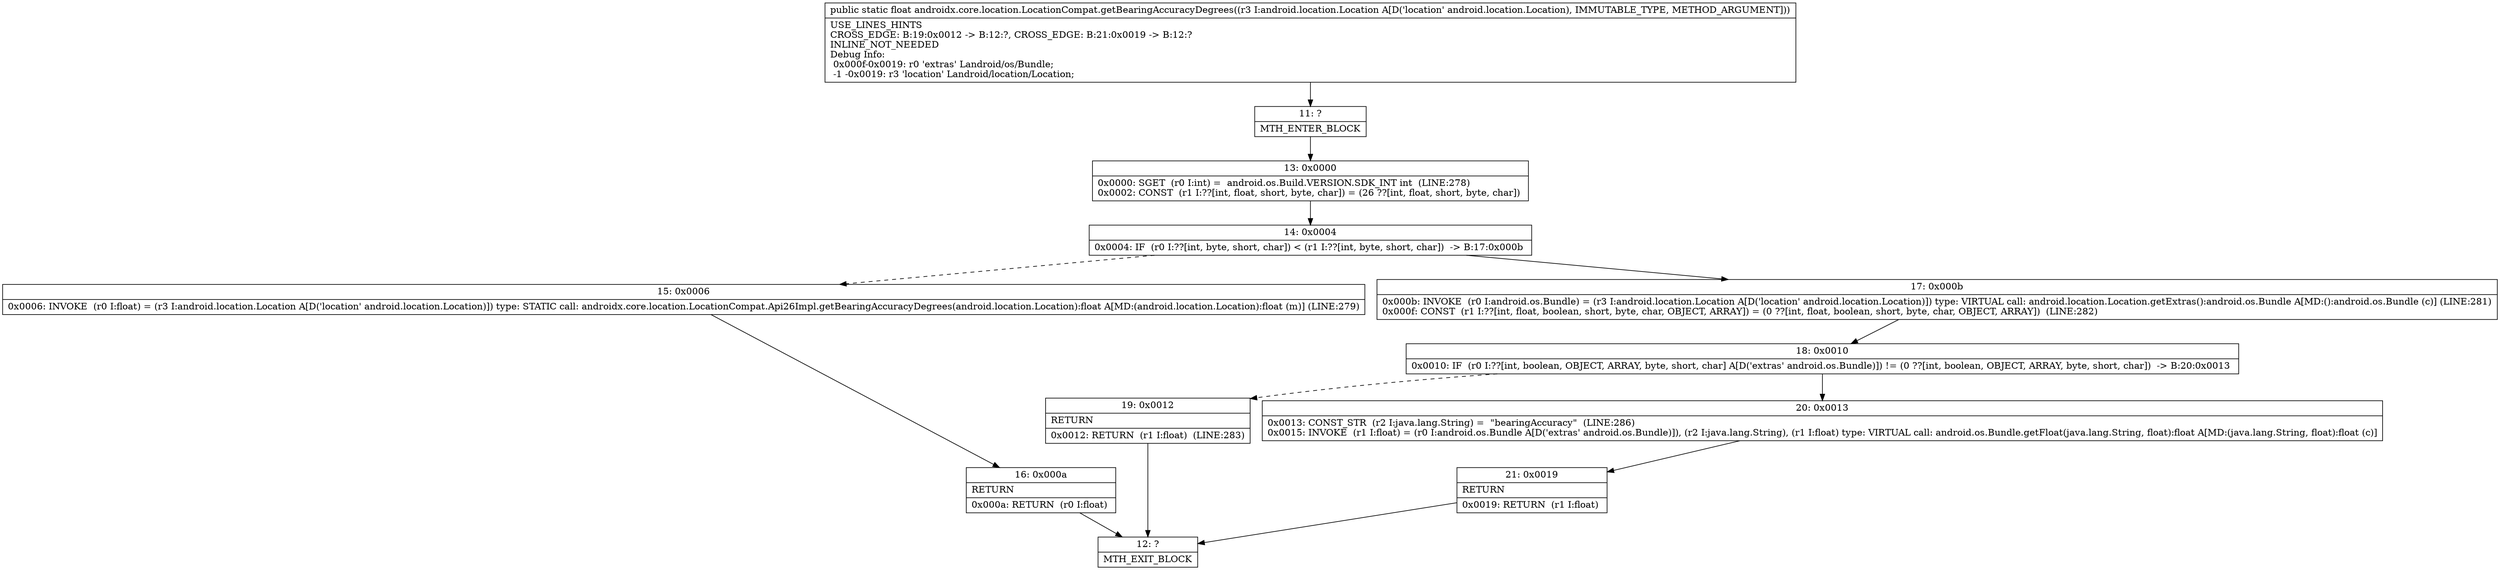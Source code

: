digraph "CFG forandroidx.core.location.LocationCompat.getBearingAccuracyDegrees(Landroid\/location\/Location;)F" {
Node_11 [shape=record,label="{11\:\ ?|MTH_ENTER_BLOCK\l}"];
Node_13 [shape=record,label="{13\:\ 0x0000|0x0000: SGET  (r0 I:int) =  android.os.Build.VERSION.SDK_INT int  (LINE:278)\l0x0002: CONST  (r1 I:??[int, float, short, byte, char]) = (26 ??[int, float, short, byte, char]) \l}"];
Node_14 [shape=record,label="{14\:\ 0x0004|0x0004: IF  (r0 I:??[int, byte, short, char]) \< (r1 I:??[int, byte, short, char])  \-\> B:17:0x000b \l}"];
Node_15 [shape=record,label="{15\:\ 0x0006|0x0006: INVOKE  (r0 I:float) = (r3 I:android.location.Location A[D('location' android.location.Location)]) type: STATIC call: androidx.core.location.LocationCompat.Api26Impl.getBearingAccuracyDegrees(android.location.Location):float A[MD:(android.location.Location):float (m)] (LINE:279)\l}"];
Node_16 [shape=record,label="{16\:\ 0x000a|RETURN\l|0x000a: RETURN  (r0 I:float) \l}"];
Node_12 [shape=record,label="{12\:\ ?|MTH_EXIT_BLOCK\l}"];
Node_17 [shape=record,label="{17\:\ 0x000b|0x000b: INVOKE  (r0 I:android.os.Bundle) = (r3 I:android.location.Location A[D('location' android.location.Location)]) type: VIRTUAL call: android.location.Location.getExtras():android.os.Bundle A[MD:():android.os.Bundle (c)] (LINE:281)\l0x000f: CONST  (r1 I:??[int, float, boolean, short, byte, char, OBJECT, ARRAY]) = (0 ??[int, float, boolean, short, byte, char, OBJECT, ARRAY])  (LINE:282)\l}"];
Node_18 [shape=record,label="{18\:\ 0x0010|0x0010: IF  (r0 I:??[int, boolean, OBJECT, ARRAY, byte, short, char] A[D('extras' android.os.Bundle)]) != (0 ??[int, boolean, OBJECT, ARRAY, byte, short, char])  \-\> B:20:0x0013 \l}"];
Node_19 [shape=record,label="{19\:\ 0x0012|RETURN\l|0x0012: RETURN  (r1 I:float)  (LINE:283)\l}"];
Node_20 [shape=record,label="{20\:\ 0x0013|0x0013: CONST_STR  (r2 I:java.lang.String) =  \"bearingAccuracy\"  (LINE:286)\l0x0015: INVOKE  (r1 I:float) = (r0 I:android.os.Bundle A[D('extras' android.os.Bundle)]), (r2 I:java.lang.String), (r1 I:float) type: VIRTUAL call: android.os.Bundle.getFloat(java.lang.String, float):float A[MD:(java.lang.String, float):float (c)]\l}"];
Node_21 [shape=record,label="{21\:\ 0x0019|RETURN\l|0x0019: RETURN  (r1 I:float) \l}"];
MethodNode[shape=record,label="{public static float androidx.core.location.LocationCompat.getBearingAccuracyDegrees((r3 I:android.location.Location A[D('location' android.location.Location), IMMUTABLE_TYPE, METHOD_ARGUMENT]))  | USE_LINES_HINTS\lCROSS_EDGE: B:19:0x0012 \-\> B:12:?, CROSS_EDGE: B:21:0x0019 \-\> B:12:?\lINLINE_NOT_NEEDED\lDebug Info:\l  0x000f\-0x0019: r0 'extras' Landroid\/os\/Bundle;\l  \-1 \-0x0019: r3 'location' Landroid\/location\/Location;\l}"];
MethodNode -> Node_11;Node_11 -> Node_13;
Node_13 -> Node_14;
Node_14 -> Node_15[style=dashed];
Node_14 -> Node_17;
Node_15 -> Node_16;
Node_16 -> Node_12;
Node_17 -> Node_18;
Node_18 -> Node_19[style=dashed];
Node_18 -> Node_20;
Node_19 -> Node_12;
Node_20 -> Node_21;
Node_21 -> Node_12;
}

